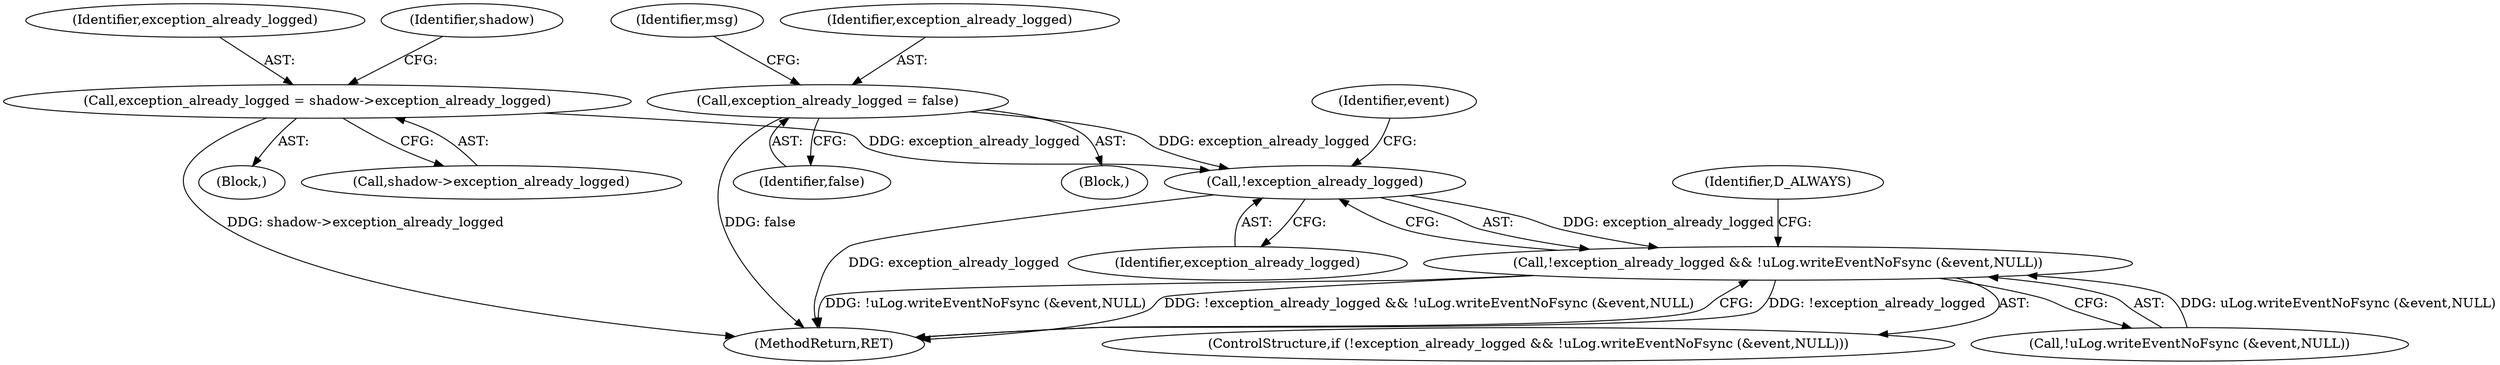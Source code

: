digraph "0_htcondor_5e5571d1a431eb3c61977b6dd6ec90186ef79867_5@API" {
"1000166" [label="(Call,!exception_already_logged)"];
"1000137" [label="(Call,exception_already_logged = shadow->exception_already_logged)"];
"1000105" [label="(Call,exception_already_logged = false)"];
"1000165" [label="(Call,!exception_already_logged && !uLog.writeEventNoFsync (&event,NULL))"];
"1000137" [label="(Call,exception_already_logged = shadow->exception_already_logged)"];
"1000171" [label="(Identifier,event)"];
"1000167" [label="(Identifier,exception_already_logged)"];
"1000105" [label="(Call,exception_already_logged = false)"];
"1000138" [label="(Identifier,exception_already_logged)"];
"1000122" [label="(Block,)"];
"1000175" [label="(Identifier,D_ALWAYS)"];
"1000164" [label="(ControlStructure,if (!exception_already_logged && !uLog.writeEventNoFsync (&event,NULL)))"];
"1000110" [label="(Identifier,msg)"];
"1000168" [label="(Call,!uLog.writeEventNoFsync (&event,NULL))"];
"1000165" [label="(Call,!exception_already_logged && !uLog.writeEventNoFsync (&event,NULL))"];
"1000107" [label="(Identifier,false)"];
"1000144" [label="(Identifier,shadow)"];
"1000139" [label="(Call,shadow->exception_already_logged)"];
"1000177" [label="(MethodReturn,RET)"];
"1000166" [label="(Call,!exception_already_logged)"];
"1000102" [label="(Block,)"];
"1000106" [label="(Identifier,exception_already_logged)"];
"1000166" -> "1000165"  [label="AST: "];
"1000166" -> "1000167"  [label="CFG: "];
"1000167" -> "1000166"  [label="AST: "];
"1000171" -> "1000166"  [label="CFG: "];
"1000165" -> "1000166"  [label="CFG: "];
"1000166" -> "1000177"  [label="DDG: exception_already_logged"];
"1000166" -> "1000165"  [label="DDG: exception_already_logged"];
"1000137" -> "1000166"  [label="DDG: exception_already_logged"];
"1000105" -> "1000166"  [label="DDG: exception_already_logged"];
"1000137" -> "1000122"  [label="AST: "];
"1000137" -> "1000139"  [label="CFG: "];
"1000138" -> "1000137"  [label="AST: "];
"1000139" -> "1000137"  [label="AST: "];
"1000144" -> "1000137"  [label="CFG: "];
"1000137" -> "1000177"  [label="DDG: shadow->exception_already_logged"];
"1000105" -> "1000102"  [label="AST: "];
"1000105" -> "1000107"  [label="CFG: "];
"1000106" -> "1000105"  [label="AST: "];
"1000107" -> "1000105"  [label="AST: "];
"1000110" -> "1000105"  [label="CFG: "];
"1000105" -> "1000177"  [label="DDG: false"];
"1000165" -> "1000164"  [label="AST: "];
"1000165" -> "1000168"  [label="CFG: "];
"1000168" -> "1000165"  [label="AST: "];
"1000175" -> "1000165"  [label="CFG: "];
"1000177" -> "1000165"  [label="CFG: "];
"1000165" -> "1000177"  [label="DDG: !exception_already_logged"];
"1000165" -> "1000177"  [label="DDG: !uLog.writeEventNoFsync (&event,NULL)"];
"1000165" -> "1000177"  [label="DDG: !exception_already_logged && !uLog.writeEventNoFsync (&event,NULL)"];
"1000168" -> "1000165"  [label="DDG: uLog.writeEventNoFsync (&event,NULL)"];
}
